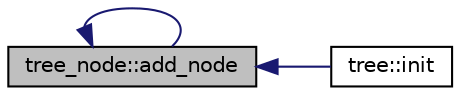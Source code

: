 digraph "tree_node::add_node"
{
  edge [fontname="Helvetica",fontsize="10",labelfontname="Helvetica",labelfontsize="10"];
  node [fontname="Helvetica",fontsize="10",shape=record];
  rankdir="LR";
  Node11 [label="tree_node::add_node",height=0.2,width=0.4,color="black", fillcolor="grey75", style="filled", fontcolor="black"];
  Node11 -> Node12 [dir="back",color="midnightblue",fontsize="10",style="solid",fontname="Helvetica"];
  Node12 [label="tree::init",height=0.2,width=0.4,color="black", fillcolor="white", style="filled",URL="$d4/d4d/classtree.html#ab4ab2c30e56a517dd960e5d5af2038ca"];
  Node11 -> Node11 [dir="back",color="midnightblue",fontsize="10",style="solid",fontname="Helvetica"];
}
